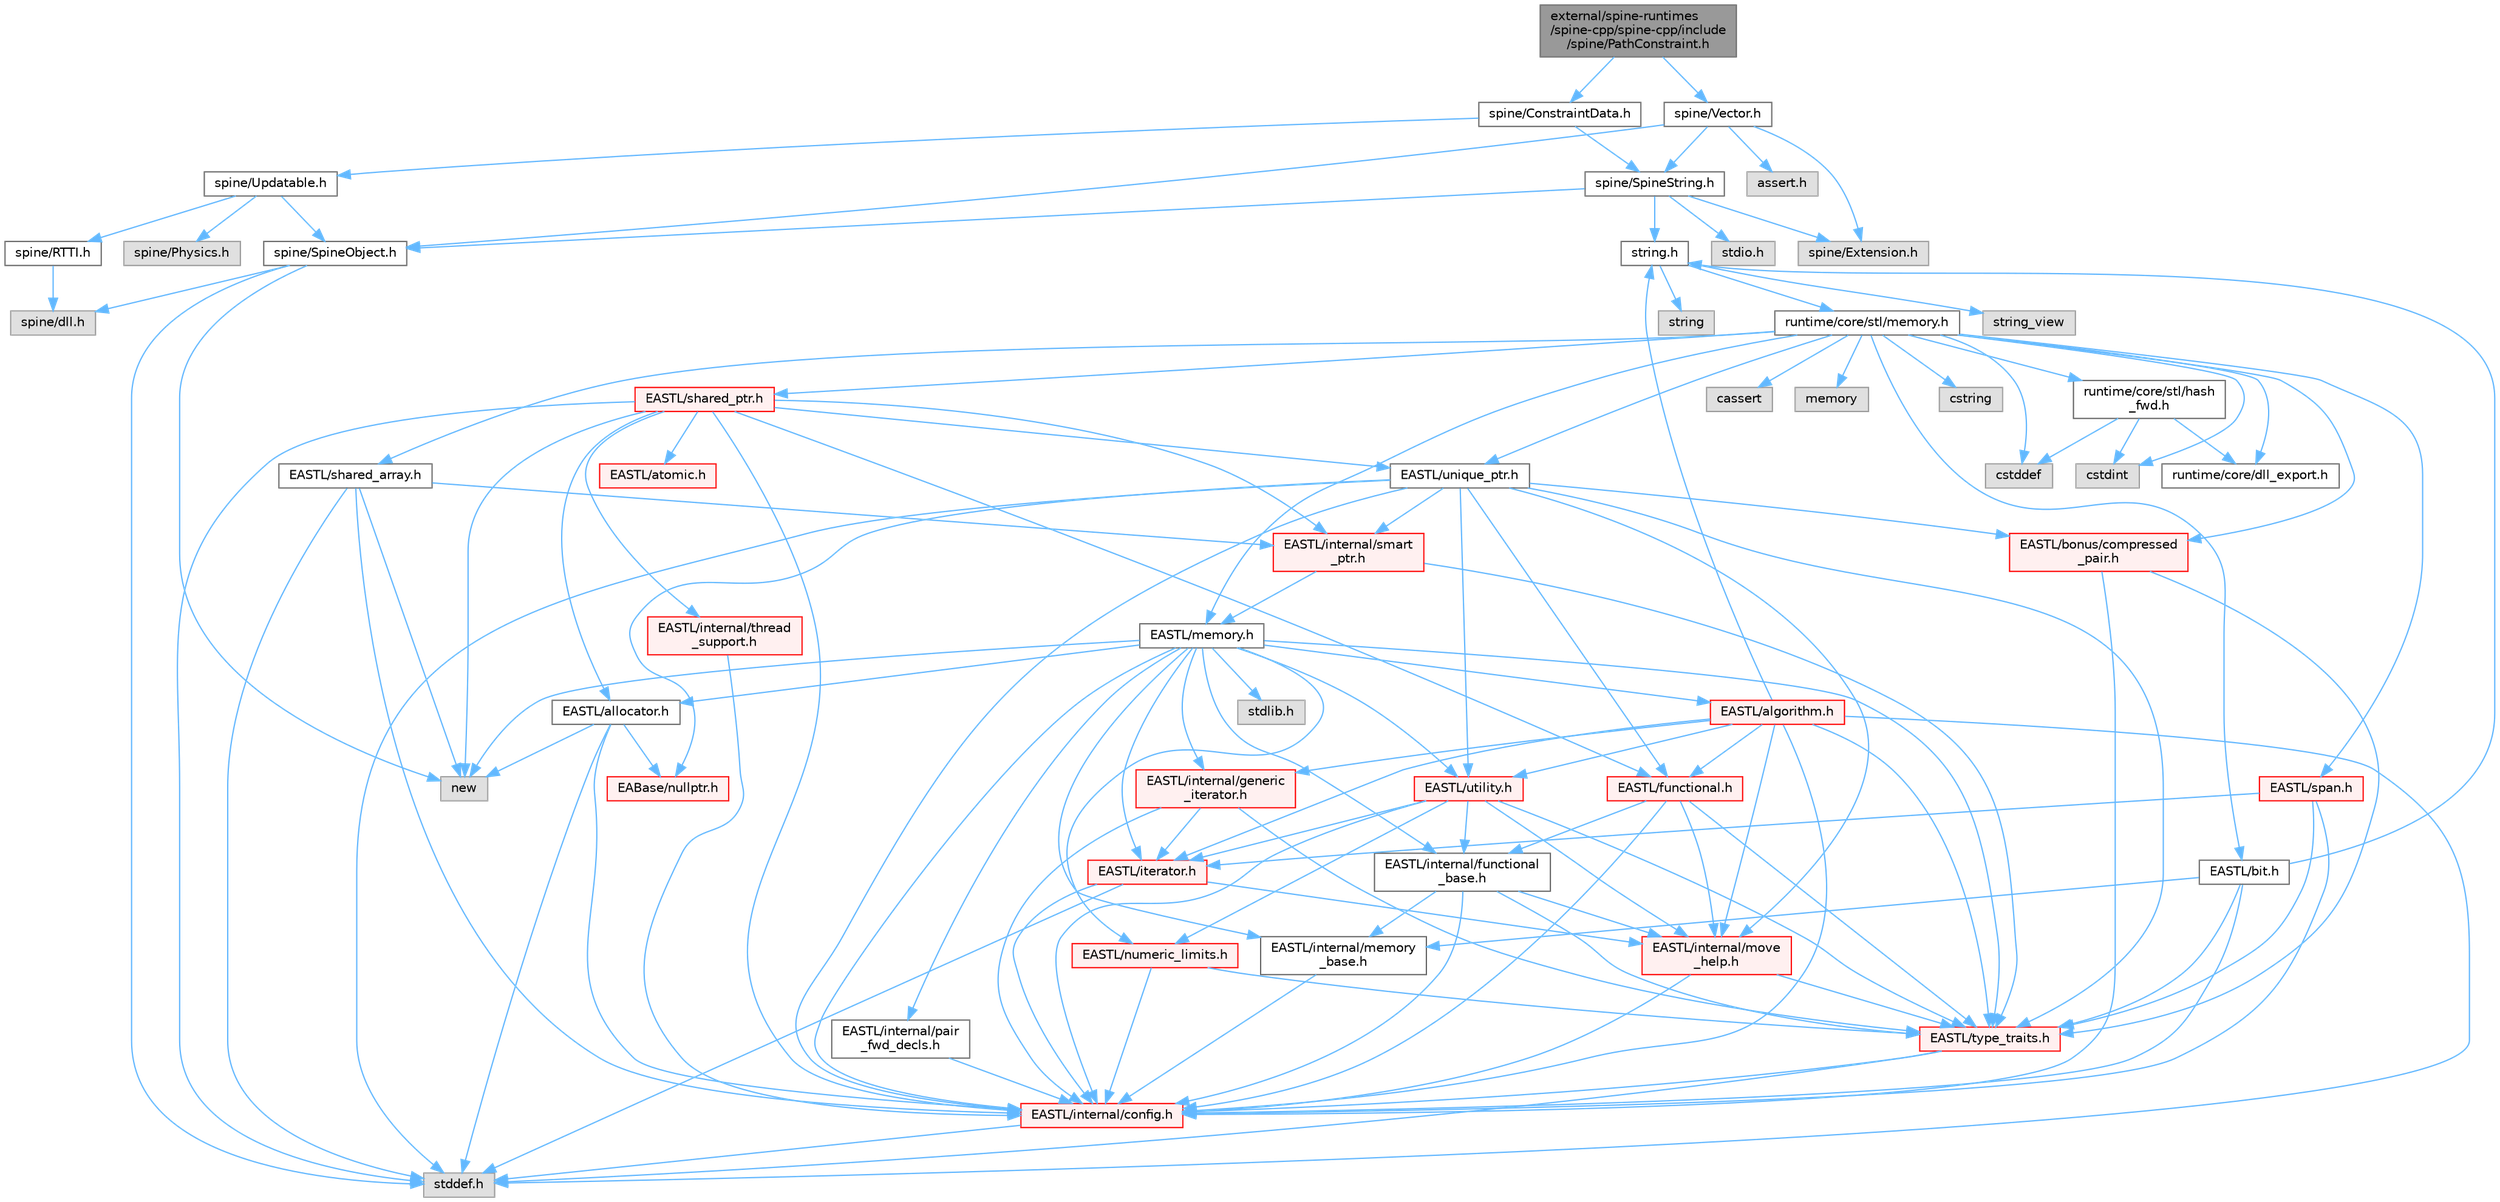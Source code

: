 digraph "external/spine-runtimes/spine-cpp/spine-cpp/include/spine/PathConstraint.h"
{
 // LATEX_PDF_SIZE
  bgcolor="transparent";
  edge [fontname=Helvetica,fontsize=10,labelfontname=Helvetica,labelfontsize=10];
  node [fontname=Helvetica,fontsize=10,shape=box,height=0.2,width=0.4];
  Node1 [id="Node000001",label="external/spine-runtimes\l/spine-cpp/spine-cpp/include\l/spine/PathConstraint.h",height=0.2,width=0.4,color="gray40", fillcolor="grey60", style="filled", fontcolor="black",tooltip=" "];
  Node1 -> Node2 [id="edge1_Node000001_Node000002",color="steelblue1",style="solid",tooltip=" "];
  Node2 [id="Node000002",label="spine/ConstraintData.h",height=0.2,width=0.4,color="grey40", fillcolor="white", style="filled",URL="$_constraint_data_8h.html",tooltip=" "];
  Node2 -> Node3 [id="edge2_Node000002_Node000003",color="steelblue1",style="solid",tooltip=" "];
  Node3 [id="Node000003",label="spine/Updatable.h",height=0.2,width=0.4,color="grey40", fillcolor="white", style="filled",URL="$_updatable_8h.html",tooltip=" "];
  Node3 -> Node4 [id="edge3_Node000003_Node000004",color="steelblue1",style="solid",tooltip=" "];
  Node4 [id="Node000004",label="spine/RTTI.h",height=0.2,width=0.4,color="grey40", fillcolor="white", style="filled",URL="$_r_t_t_i_8h.html",tooltip=" "];
  Node4 -> Node5 [id="edge4_Node000004_Node000005",color="steelblue1",style="solid",tooltip=" "];
  Node5 [id="Node000005",label="spine/dll.h",height=0.2,width=0.4,color="grey60", fillcolor="#E0E0E0", style="filled",tooltip=" "];
  Node3 -> Node6 [id="edge5_Node000003_Node000006",color="steelblue1",style="solid",tooltip=" "];
  Node6 [id="Node000006",label="spine/SpineObject.h",height=0.2,width=0.4,color="grey40", fillcolor="white", style="filled",URL="$_spine_object_8h.html",tooltip=" "];
  Node6 -> Node7 [id="edge6_Node000006_Node000007",color="steelblue1",style="solid",tooltip=" "];
  Node7 [id="Node000007",label="new",height=0.2,width=0.4,color="grey60", fillcolor="#E0E0E0", style="filled",tooltip=" "];
  Node6 -> Node8 [id="edge7_Node000006_Node000008",color="steelblue1",style="solid",tooltip=" "];
  Node8 [id="Node000008",label="stddef.h",height=0.2,width=0.4,color="grey60", fillcolor="#E0E0E0", style="filled",tooltip=" "];
  Node6 -> Node5 [id="edge8_Node000006_Node000005",color="steelblue1",style="solid",tooltip=" "];
  Node3 -> Node9 [id="edge9_Node000003_Node000009",color="steelblue1",style="solid",tooltip=" "];
  Node9 [id="Node000009",label="spine/Physics.h",height=0.2,width=0.4,color="grey60", fillcolor="#E0E0E0", style="filled",tooltip=" "];
  Node2 -> Node10 [id="edge10_Node000002_Node000010",color="steelblue1",style="solid",tooltip=" "];
  Node10 [id="Node000010",label="spine/SpineString.h",height=0.2,width=0.4,color="grey40", fillcolor="white", style="filled",URL="$_spine_string_8h.html",tooltip=" "];
  Node10 -> Node6 [id="edge11_Node000010_Node000006",color="steelblue1",style="solid",tooltip=" "];
  Node10 -> Node11 [id="edge12_Node000010_Node000011",color="steelblue1",style="solid",tooltip=" "];
  Node11 [id="Node000011",label="spine/Extension.h",height=0.2,width=0.4,color="grey60", fillcolor="#E0E0E0", style="filled",tooltip=" "];
  Node10 -> Node12 [id="edge13_Node000010_Node000012",color="steelblue1",style="solid",tooltip=" "];
  Node12 [id="Node000012",label="string.h",height=0.2,width=0.4,color="grey40", fillcolor="white", style="filled",URL="$string_8h.html",tooltip=" "];
  Node12 -> Node13 [id="edge14_Node000012_Node000013",color="steelblue1",style="solid",tooltip=" "];
  Node13 [id="Node000013",label="string",height=0.2,width=0.4,color="grey60", fillcolor="#E0E0E0", style="filled",tooltip=" "];
  Node12 -> Node14 [id="edge15_Node000012_Node000014",color="steelblue1",style="solid",tooltip=" "];
  Node14 [id="Node000014",label="string_view",height=0.2,width=0.4,color="grey60", fillcolor="#E0E0E0", style="filled",tooltip=" "];
  Node12 -> Node15 [id="edge16_Node000012_Node000015",color="steelblue1",style="solid",tooltip=" "];
  Node15 [id="Node000015",label="runtime/core/stl/memory.h",height=0.2,width=0.4,color="grey40", fillcolor="white", style="filled",URL="$runtime_2core_2stl_2memory_8h.html",tooltip=" "];
  Node15 -> Node16 [id="edge17_Node000015_Node000016",color="steelblue1",style="solid",tooltip=" "];
  Node16 [id="Node000016",label="cstddef",height=0.2,width=0.4,color="grey60", fillcolor="#E0E0E0", style="filled",tooltip=" "];
  Node15 -> Node17 [id="edge18_Node000015_Node000017",color="steelblue1",style="solid",tooltip=" "];
  Node17 [id="Node000017",label="cstdint",height=0.2,width=0.4,color="grey60", fillcolor="#E0E0E0", style="filled",tooltip=" "];
  Node15 -> Node18 [id="edge19_Node000015_Node000018",color="steelblue1",style="solid",tooltip=" "];
  Node18 [id="Node000018",label="cassert",height=0.2,width=0.4,color="grey60", fillcolor="#E0E0E0", style="filled",tooltip=" "];
  Node15 -> Node19 [id="edge20_Node000015_Node000019",color="steelblue1",style="solid",tooltip=" "];
  Node19 [id="Node000019",label="memory",height=0.2,width=0.4,color="grey60", fillcolor="#E0E0E0", style="filled",tooltip=" "];
  Node15 -> Node20 [id="edge21_Node000015_Node000020",color="steelblue1",style="solid",tooltip=" "];
  Node20 [id="Node000020",label="cstring",height=0.2,width=0.4,color="grey60", fillcolor="#E0E0E0", style="filled",tooltip=" "];
  Node15 -> Node21 [id="edge22_Node000015_Node000021",color="steelblue1",style="solid",tooltip=" "];
  Node21 [id="Node000021",label="EASTL/bit.h",height=0.2,width=0.4,color="grey40", fillcolor="white", style="filled",URL="$bit_8h.html",tooltip=" "];
  Node21 -> Node22 [id="edge23_Node000021_Node000022",color="steelblue1",style="solid",tooltip=" "];
  Node22 [id="Node000022",label="EASTL/internal/config.h",height=0.2,width=0.4,color="red", fillcolor="#FFF0F0", style="filled",URL="$runtime_2_e_a_s_t_l_2include_2_e_a_s_t_l_2internal_2config_8h.html",tooltip=" "];
  Node22 -> Node8 [id="edge24_Node000022_Node000008",color="steelblue1",style="solid",tooltip=" "];
  Node21 -> Node30 [id="edge25_Node000021_Node000030",color="steelblue1",style="solid",tooltip=" "];
  Node30 [id="Node000030",label="EASTL/internal/memory\l_base.h",height=0.2,width=0.4,color="grey40", fillcolor="white", style="filled",URL="$memory__base_8h.html",tooltip=" "];
  Node30 -> Node22 [id="edge26_Node000030_Node000022",color="steelblue1",style="solid",tooltip=" "];
  Node21 -> Node31 [id="edge27_Node000021_Node000031",color="steelblue1",style="solid",tooltip=" "];
  Node31 [id="Node000031",label="EASTL/type_traits.h",height=0.2,width=0.4,color="red", fillcolor="#FFF0F0", style="filled",URL="$_e_a_s_t_l_2include_2_e_a_s_t_l_2type__traits_8h.html",tooltip=" "];
  Node31 -> Node22 [id="edge28_Node000031_Node000022",color="steelblue1",style="solid",tooltip=" "];
  Node31 -> Node8 [id="edge29_Node000031_Node000008",color="steelblue1",style="solid",tooltip=" "];
  Node21 -> Node12 [id="edge30_Node000021_Node000012",color="steelblue1",style="solid",tooltip=" "];
  Node15 -> Node41 [id="edge31_Node000015_Node000041",color="steelblue1",style="solid",tooltip=" "];
  Node41 [id="Node000041",label="EASTL/memory.h",height=0.2,width=0.4,color="grey40", fillcolor="white", style="filled",URL="$runtime_2_e_a_s_t_l_2include_2_e_a_s_t_l_2memory_8h.html",tooltip=" "];
  Node41 -> Node22 [id="edge32_Node000041_Node000022",color="steelblue1",style="solid",tooltip=" "];
  Node41 -> Node30 [id="edge33_Node000041_Node000030",color="steelblue1",style="solid",tooltip=" "];
  Node41 -> Node42 [id="edge34_Node000041_Node000042",color="steelblue1",style="solid",tooltip=" "];
  Node42 [id="Node000042",label="EASTL/internal/generic\l_iterator.h",height=0.2,width=0.4,color="red", fillcolor="#FFF0F0", style="filled",URL="$generic__iterator_8h.html",tooltip=" "];
  Node42 -> Node22 [id="edge35_Node000042_Node000022",color="steelblue1",style="solid",tooltip=" "];
  Node42 -> Node43 [id="edge36_Node000042_Node000043",color="steelblue1",style="solid",tooltip=" "];
  Node43 [id="Node000043",label="EASTL/iterator.h",height=0.2,width=0.4,color="red", fillcolor="#FFF0F0", style="filled",URL="$_e_a_s_t_l_2include_2_e_a_s_t_l_2iterator_8h.html",tooltip=" "];
  Node43 -> Node22 [id="edge37_Node000043_Node000022",color="steelblue1",style="solid",tooltip=" "];
  Node43 -> Node44 [id="edge38_Node000043_Node000044",color="steelblue1",style="solid",tooltip=" "];
  Node44 [id="Node000044",label="EASTL/internal/move\l_help.h",height=0.2,width=0.4,color="red", fillcolor="#FFF0F0", style="filled",URL="$move__help_8h.html",tooltip=" "];
  Node44 -> Node22 [id="edge39_Node000044_Node000022",color="steelblue1",style="solid",tooltip=" "];
  Node44 -> Node31 [id="edge40_Node000044_Node000031",color="steelblue1",style="solid",tooltip=" "];
  Node43 -> Node8 [id="edge41_Node000043_Node000008",color="steelblue1",style="solid",tooltip=" "];
  Node42 -> Node31 [id="edge42_Node000042_Node000031",color="steelblue1",style="solid",tooltip=" "];
  Node41 -> Node46 [id="edge43_Node000041_Node000046",color="steelblue1",style="solid",tooltip=" "];
  Node46 [id="Node000046",label="EASTL/internal/pair\l_fwd_decls.h",height=0.2,width=0.4,color="grey40", fillcolor="white", style="filled",URL="$pair__fwd__decls_8h.html",tooltip=" "];
  Node46 -> Node22 [id="edge44_Node000046_Node000022",color="steelblue1",style="solid",tooltip=" "];
  Node41 -> Node47 [id="edge45_Node000041_Node000047",color="steelblue1",style="solid",tooltip=" "];
  Node47 [id="Node000047",label="EASTL/internal/functional\l_base.h",height=0.2,width=0.4,color="grey40", fillcolor="white", style="filled",URL="$functional__base_8h.html",tooltip=" "];
  Node47 -> Node22 [id="edge46_Node000047_Node000022",color="steelblue1",style="solid",tooltip=" "];
  Node47 -> Node30 [id="edge47_Node000047_Node000030",color="steelblue1",style="solid",tooltip=" "];
  Node47 -> Node44 [id="edge48_Node000047_Node000044",color="steelblue1",style="solid",tooltip=" "];
  Node47 -> Node31 [id="edge49_Node000047_Node000031",color="steelblue1",style="solid",tooltip=" "];
  Node41 -> Node48 [id="edge50_Node000041_Node000048",color="steelblue1",style="solid",tooltip=" "];
  Node48 [id="Node000048",label="EASTL/algorithm.h",height=0.2,width=0.4,color="red", fillcolor="#FFF0F0", style="filled",URL="$_e_a_s_t_l_2include_2_e_a_s_t_l_2algorithm_8h.html",tooltip=" "];
  Node48 -> Node22 [id="edge51_Node000048_Node000022",color="steelblue1",style="solid",tooltip=" "];
  Node48 -> Node31 [id="edge52_Node000048_Node000031",color="steelblue1",style="solid",tooltip=" "];
  Node48 -> Node44 [id="edge53_Node000048_Node000044",color="steelblue1",style="solid",tooltip=" "];
  Node48 -> Node43 [id="edge54_Node000048_Node000043",color="steelblue1",style="solid",tooltip=" "];
  Node48 -> Node51 [id="edge55_Node000048_Node000051",color="steelblue1",style="solid",tooltip=" "];
  Node51 [id="Node000051",label="EASTL/functional.h",height=0.2,width=0.4,color="red", fillcolor="#FFF0F0", style="filled",URL="$_e_a_s_t_l_2include_2_e_a_s_t_l_2functional_8h.html",tooltip=" "];
  Node51 -> Node22 [id="edge56_Node000051_Node000022",color="steelblue1",style="solid",tooltip=" "];
  Node51 -> Node44 [id="edge57_Node000051_Node000044",color="steelblue1",style="solid",tooltip=" "];
  Node51 -> Node31 [id="edge58_Node000051_Node000031",color="steelblue1",style="solid",tooltip=" "];
  Node51 -> Node47 [id="edge59_Node000051_Node000047",color="steelblue1",style="solid",tooltip=" "];
  Node48 -> Node57 [id="edge60_Node000048_Node000057",color="steelblue1",style="solid",tooltip=" "];
  Node57 [id="Node000057",label="EASTL/utility.h",height=0.2,width=0.4,color="red", fillcolor="#FFF0F0", style="filled",URL="$runtime_2_e_a_s_t_l_2include_2_e_a_s_t_l_2utility_8h.html",tooltip=" "];
  Node57 -> Node22 [id="edge61_Node000057_Node000022",color="steelblue1",style="solid",tooltip=" "];
  Node57 -> Node31 [id="edge62_Node000057_Node000031",color="steelblue1",style="solid",tooltip=" "];
  Node57 -> Node43 [id="edge63_Node000057_Node000043",color="steelblue1",style="solid",tooltip=" "];
  Node57 -> Node58 [id="edge64_Node000057_Node000058",color="steelblue1",style="solid",tooltip=" "];
  Node58 [id="Node000058",label="EASTL/numeric_limits.h",height=0.2,width=0.4,color="red", fillcolor="#FFF0F0", style="filled",URL="$numeric__limits_8h.html",tooltip=" "];
  Node58 -> Node22 [id="edge65_Node000058_Node000022",color="steelblue1",style="solid",tooltip=" "];
  Node58 -> Node31 [id="edge66_Node000058_Node000031",color="steelblue1",style="solid",tooltip=" "];
  Node57 -> Node47 [id="edge67_Node000057_Node000047",color="steelblue1",style="solid",tooltip=" "];
  Node57 -> Node44 [id="edge68_Node000057_Node000044",color="steelblue1",style="solid",tooltip=" "];
  Node48 -> Node42 [id="edge69_Node000048_Node000042",color="steelblue1",style="solid",tooltip=" "];
  Node48 -> Node8 [id="edge70_Node000048_Node000008",color="steelblue1",style="solid",tooltip=" "];
  Node48 -> Node12 [id="edge71_Node000048_Node000012",color="steelblue1",style="solid",tooltip=" "];
  Node41 -> Node31 [id="edge72_Node000041_Node000031",color="steelblue1",style="solid",tooltip=" "];
  Node41 -> Node55 [id="edge73_Node000041_Node000055",color="steelblue1",style="solid",tooltip=" "];
  Node55 [id="Node000055",label="EASTL/allocator.h",height=0.2,width=0.4,color="grey40", fillcolor="white", style="filled",URL="$runtime_2_e_a_s_t_l_2include_2_e_a_s_t_l_2allocator_8h.html",tooltip=" "];
  Node55 -> Node22 [id="edge74_Node000055_Node000022",color="steelblue1",style="solid",tooltip=" "];
  Node55 -> Node33 [id="edge75_Node000055_Node000033",color="steelblue1",style="solid",tooltip=" "];
  Node33 [id="Node000033",label="EABase/nullptr.h",height=0.2,width=0.4,color="red", fillcolor="#FFF0F0", style="filled",URL="$nullptr_8h.html",tooltip=" "];
  Node55 -> Node8 [id="edge76_Node000055_Node000008",color="steelblue1",style="solid",tooltip=" "];
  Node55 -> Node7 [id="edge77_Node000055_Node000007",color="steelblue1",style="solid",tooltip=" "];
  Node41 -> Node43 [id="edge78_Node000041_Node000043",color="steelblue1",style="solid",tooltip=" "];
  Node41 -> Node57 [id="edge79_Node000041_Node000057",color="steelblue1",style="solid",tooltip=" "];
  Node41 -> Node58 [id="edge80_Node000041_Node000058",color="steelblue1",style="solid",tooltip=" "];
  Node41 -> Node67 [id="edge81_Node000041_Node000067",color="steelblue1",style="solid",tooltip=" "];
  Node67 [id="Node000067",label="stdlib.h",height=0.2,width=0.4,color="grey60", fillcolor="#E0E0E0", style="filled",tooltip=" "];
  Node41 -> Node7 [id="edge82_Node000041_Node000007",color="steelblue1",style="solid",tooltip=" "];
  Node15 -> Node68 [id="edge83_Node000015_Node000068",color="steelblue1",style="solid",tooltip=" "];
  Node68 [id="Node000068",label="EASTL/shared_array.h",height=0.2,width=0.4,color="grey40", fillcolor="white", style="filled",URL="$shared__array_8h.html",tooltip=" "];
  Node68 -> Node22 [id="edge84_Node000068_Node000022",color="steelblue1",style="solid",tooltip=" "];
  Node68 -> Node69 [id="edge85_Node000068_Node000069",color="steelblue1",style="solid",tooltip=" "];
  Node69 [id="Node000069",label="EASTL/internal/smart\l_ptr.h",height=0.2,width=0.4,color="red", fillcolor="#FFF0F0", style="filled",URL="$smart__ptr_8h.html",tooltip=" "];
  Node69 -> Node41 [id="edge86_Node000069_Node000041",color="steelblue1",style="solid",tooltip=" "];
  Node69 -> Node31 [id="edge87_Node000069_Node000031",color="steelblue1",style="solid",tooltip=" "];
  Node68 -> Node7 [id="edge88_Node000068_Node000007",color="steelblue1",style="solid",tooltip=" "];
  Node68 -> Node8 [id="edge89_Node000068_Node000008",color="steelblue1",style="solid",tooltip=" "];
  Node15 -> Node71 [id="edge90_Node000015_Node000071",color="steelblue1",style="solid",tooltip=" "];
  Node71 [id="Node000071",label="EASTL/unique_ptr.h",height=0.2,width=0.4,color="grey40", fillcolor="white", style="filled",URL="$unique__ptr_8h.html",tooltip=" "];
  Node71 -> Node33 [id="edge91_Node000071_Node000033",color="steelblue1",style="solid",tooltip=" "];
  Node71 -> Node72 [id="edge92_Node000071_Node000072",color="steelblue1",style="solid",tooltip=" "];
  Node72 [id="Node000072",label="EASTL/bonus/compressed\l_pair.h",height=0.2,width=0.4,color="red", fillcolor="#FFF0F0", style="filled",URL="$compressed__pair_8h.html",tooltip=" "];
  Node72 -> Node22 [id="edge93_Node000072_Node000022",color="steelblue1",style="solid",tooltip=" "];
  Node72 -> Node31 [id="edge94_Node000072_Node000031",color="steelblue1",style="solid",tooltip=" "];
  Node71 -> Node51 [id="edge95_Node000071_Node000051",color="steelblue1",style="solid",tooltip=" "];
  Node71 -> Node22 [id="edge96_Node000071_Node000022",color="steelblue1",style="solid",tooltip=" "];
  Node71 -> Node44 [id="edge97_Node000071_Node000044",color="steelblue1",style="solid",tooltip=" "];
  Node71 -> Node69 [id="edge98_Node000071_Node000069",color="steelblue1",style="solid",tooltip=" "];
  Node71 -> Node31 [id="edge99_Node000071_Node000031",color="steelblue1",style="solid",tooltip=" "];
  Node71 -> Node57 [id="edge100_Node000071_Node000057",color="steelblue1",style="solid",tooltip=" "];
  Node71 -> Node8 [id="edge101_Node000071_Node000008",color="steelblue1",style="solid",tooltip=" "];
  Node15 -> Node74 [id="edge102_Node000015_Node000074",color="steelblue1",style="solid",tooltip=" "];
  Node74 [id="Node000074",label="EASTL/shared_ptr.h",height=0.2,width=0.4,color="red", fillcolor="#FFF0F0", style="filled",URL="$shared__ptr_8h.html",tooltip=" "];
  Node74 -> Node22 [id="edge103_Node000074_Node000022",color="steelblue1",style="solid",tooltip=" "];
  Node74 -> Node69 [id="edge104_Node000074_Node000069",color="steelblue1",style="solid",tooltip=" "];
  Node74 -> Node75 [id="edge105_Node000074_Node000075",color="steelblue1",style="solid",tooltip=" "];
  Node75 [id="Node000075",label="EASTL/internal/thread\l_support.h",height=0.2,width=0.4,color="red", fillcolor="#FFF0F0", style="filled",URL="$thread__support_8h.html",tooltip=" "];
  Node75 -> Node22 [id="edge106_Node000075_Node000022",color="steelblue1",style="solid",tooltip=" "];
  Node74 -> Node71 [id="edge107_Node000074_Node000071",color="steelblue1",style="solid",tooltip=" "];
  Node74 -> Node51 [id="edge108_Node000074_Node000051",color="steelblue1",style="solid",tooltip=" "];
  Node74 -> Node55 [id="edge109_Node000074_Node000055",color="steelblue1",style="solid",tooltip=" "];
  Node74 -> Node76 [id="edge110_Node000074_Node000076",color="steelblue1",style="solid",tooltip=" "];
  Node76 [id="Node000076",label="EASTL/atomic.h",height=0.2,width=0.4,color="red", fillcolor="#FFF0F0", style="filled",URL="$runtime_2_e_a_s_t_l_2include_2_e_a_s_t_l_2atomic_8h.html",tooltip=" "];
  Node74 -> Node7 [id="edge111_Node000074_Node000007",color="steelblue1",style="solid",tooltip=" "];
  Node74 -> Node8 [id="edge112_Node000074_Node000008",color="steelblue1",style="solid",tooltip=" "];
  Node15 -> Node154 [id="edge113_Node000015_Node000154",color="steelblue1",style="solid",tooltip=" "];
  Node154 [id="Node000154",label="EASTL/span.h",height=0.2,width=0.4,color="red", fillcolor="#FFF0F0", style="filled",URL="$span_8h.html",tooltip=" "];
  Node154 -> Node22 [id="edge114_Node000154_Node000022",color="steelblue1",style="solid",tooltip=" "];
  Node154 -> Node31 [id="edge115_Node000154_Node000031",color="steelblue1",style="solid",tooltip=" "];
  Node154 -> Node43 [id="edge116_Node000154_Node000043",color="steelblue1",style="solid",tooltip=" "];
  Node15 -> Node72 [id="edge117_Node000015_Node000072",color="steelblue1",style="solid",tooltip=" "];
  Node15 -> Node157 [id="edge118_Node000015_Node000157",color="steelblue1",style="solid",tooltip=" "];
  Node157 [id="Node000157",label="runtime/core/dll_export.h",height=0.2,width=0.4,color="grey40", fillcolor="white", style="filled",URL="$dll__export_8h.html",tooltip=" "];
  Node15 -> Node158 [id="edge119_Node000015_Node000158",color="steelblue1",style="solid",tooltip=" "];
  Node158 [id="Node000158",label="runtime/core/stl/hash\l_fwd.h",height=0.2,width=0.4,color="grey40", fillcolor="white", style="filled",URL="$hash__fwd_8h.html",tooltip=" "];
  Node158 -> Node16 [id="edge120_Node000158_Node000016",color="steelblue1",style="solid",tooltip=" "];
  Node158 -> Node17 [id="edge121_Node000158_Node000017",color="steelblue1",style="solid",tooltip=" "];
  Node158 -> Node157 [id="edge122_Node000158_Node000157",color="steelblue1",style="solid",tooltip=" "];
  Node10 -> Node159 [id="edge123_Node000010_Node000159",color="steelblue1",style="solid",tooltip=" "];
  Node159 [id="Node000159",label="stdio.h",height=0.2,width=0.4,color="grey60", fillcolor="#E0E0E0", style="filled",tooltip=" "];
  Node1 -> Node160 [id="edge124_Node000001_Node000160",color="steelblue1",style="solid",tooltip=" "];
  Node160 [id="Node000160",label="spine/Vector.h",height=0.2,width=0.4,color="grey40", fillcolor="white", style="filled",URL="$external_2spine-runtimes_2spine-cpp_2spine-cpp_2include_2spine_2vector_8h.html",tooltip=" "];
  Node160 -> Node11 [id="edge125_Node000160_Node000011",color="steelblue1",style="solid",tooltip=" "];
  Node160 -> Node6 [id="edge126_Node000160_Node000006",color="steelblue1",style="solid",tooltip=" "];
  Node160 -> Node10 [id="edge127_Node000160_Node000010",color="steelblue1",style="solid",tooltip=" "];
  Node160 -> Node161 [id="edge128_Node000160_Node000161",color="steelblue1",style="solid",tooltip=" "];
  Node161 [id="Node000161",label="assert.h",height=0.2,width=0.4,color="grey60", fillcolor="#E0E0E0", style="filled",tooltip=" "];
}
